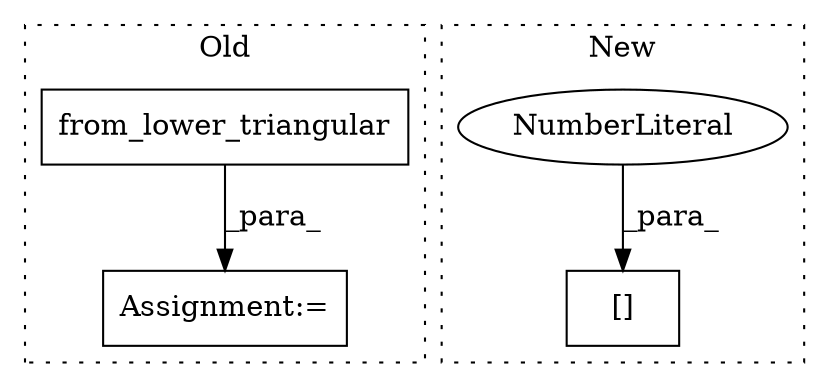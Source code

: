 digraph G {
subgraph cluster0 {
1 [label="from_lower_triangular" a="32" s="11857,11910" l="22,1" shape="box"];
3 [label="Assignment:=" a="7" s="11838" l="2" shape="box"];
label = "Old";
style="dotted";
}
subgraph cluster1 {
2 [label="[]" a="2" s="11943,11956" l="12,1" shape="box"];
4 [label="NumberLiteral" a="34" s="11955" l="1" shape="ellipse"];
label = "New";
style="dotted";
}
1 -> 3 [label="_para_"];
4 -> 2 [label="_para_"];
}
